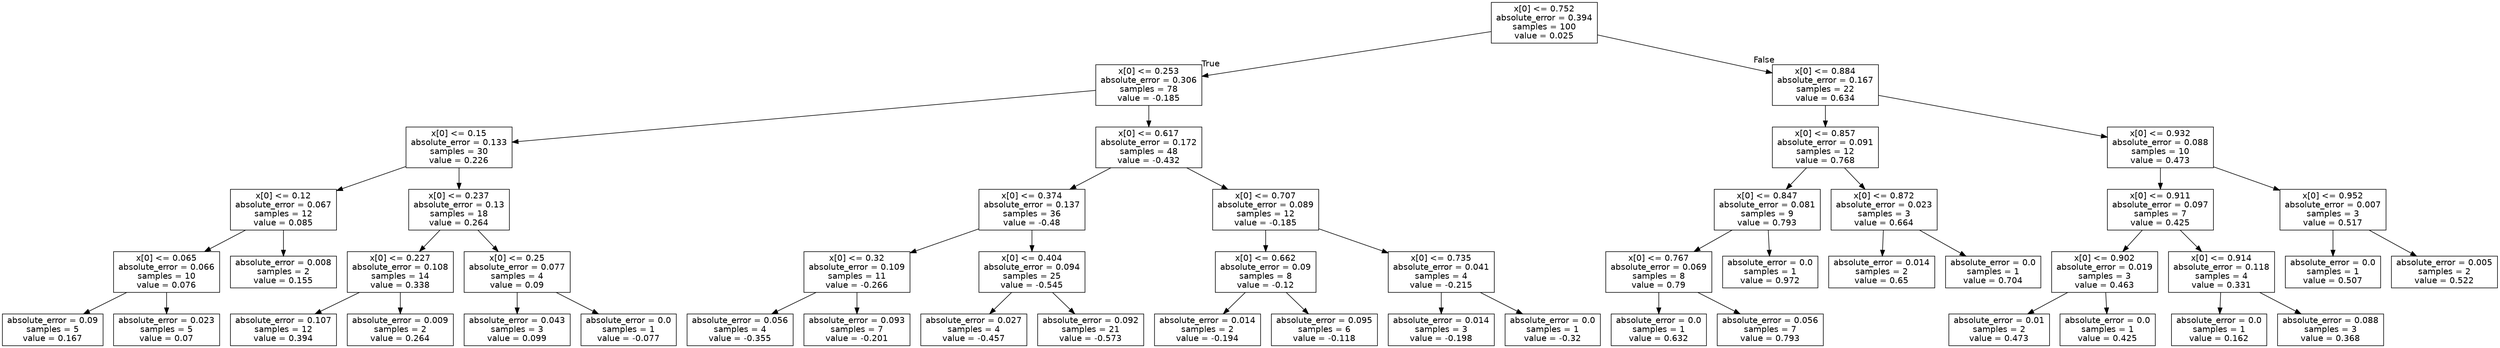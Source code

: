 digraph Tree {
node [shape=box, fontname="helvetica"] ;
edge [fontname="helvetica"] ;
0 [label="x[0] <= 0.752\nabsolute_error = 0.394\nsamples = 100\nvalue = 0.025"] ;
1 [label="x[0] <= 0.253\nabsolute_error = 0.306\nsamples = 78\nvalue = -0.185"] ;
0 -> 1 [labeldistance=2.5, labelangle=45, headlabel="True"] ;
2 [label="x[0] <= 0.15\nabsolute_error = 0.133\nsamples = 30\nvalue = 0.226"] ;
1 -> 2 ;
3 [label="x[0] <= 0.12\nabsolute_error = 0.067\nsamples = 12\nvalue = 0.085"] ;
2 -> 3 ;
4 [label="x[0] <= 0.065\nabsolute_error = 0.066\nsamples = 10\nvalue = 0.076"] ;
3 -> 4 ;
5 [label="absolute_error = 0.09\nsamples = 5\nvalue = 0.167"] ;
4 -> 5 ;
6 [label="absolute_error = 0.023\nsamples = 5\nvalue = 0.07"] ;
4 -> 6 ;
7 [label="absolute_error = 0.008\nsamples = 2\nvalue = 0.155"] ;
3 -> 7 ;
8 [label="x[0] <= 0.237\nabsolute_error = 0.13\nsamples = 18\nvalue = 0.264"] ;
2 -> 8 ;
9 [label="x[0] <= 0.227\nabsolute_error = 0.108\nsamples = 14\nvalue = 0.338"] ;
8 -> 9 ;
10 [label="absolute_error = 0.107\nsamples = 12\nvalue = 0.394"] ;
9 -> 10 ;
11 [label="absolute_error = 0.009\nsamples = 2\nvalue = 0.264"] ;
9 -> 11 ;
12 [label="x[0] <= 0.25\nabsolute_error = 0.077\nsamples = 4\nvalue = 0.09"] ;
8 -> 12 ;
13 [label="absolute_error = 0.043\nsamples = 3\nvalue = 0.099"] ;
12 -> 13 ;
14 [label="absolute_error = 0.0\nsamples = 1\nvalue = -0.077"] ;
12 -> 14 ;
15 [label="x[0] <= 0.617\nabsolute_error = 0.172\nsamples = 48\nvalue = -0.432"] ;
1 -> 15 ;
16 [label="x[0] <= 0.374\nabsolute_error = 0.137\nsamples = 36\nvalue = -0.48"] ;
15 -> 16 ;
17 [label="x[0] <= 0.32\nabsolute_error = 0.109\nsamples = 11\nvalue = -0.266"] ;
16 -> 17 ;
18 [label="absolute_error = 0.056\nsamples = 4\nvalue = -0.355"] ;
17 -> 18 ;
19 [label="absolute_error = 0.093\nsamples = 7\nvalue = -0.201"] ;
17 -> 19 ;
20 [label="x[0] <= 0.404\nabsolute_error = 0.094\nsamples = 25\nvalue = -0.545"] ;
16 -> 20 ;
21 [label="absolute_error = 0.027\nsamples = 4\nvalue = -0.457"] ;
20 -> 21 ;
22 [label="absolute_error = 0.092\nsamples = 21\nvalue = -0.573"] ;
20 -> 22 ;
23 [label="x[0] <= 0.707\nabsolute_error = 0.089\nsamples = 12\nvalue = -0.185"] ;
15 -> 23 ;
24 [label="x[0] <= 0.662\nabsolute_error = 0.09\nsamples = 8\nvalue = -0.12"] ;
23 -> 24 ;
25 [label="absolute_error = 0.014\nsamples = 2\nvalue = -0.194"] ;
24 -> 25 ;
26 [label="absolute_error = 0.095\nsamples = 6\nvalue = -0.118"] ;
24 -> 26 ;
27 [label="x[0] <= 0.735\nabsolute_error = 0.041\nsamples = 4\nvalue = -0.215"] ;
23 -> 27 ;
28 [label="absolute_error = 0.014\nsamples = 3\nvalue = -0.198"] ;
27 -> 28 ;
29 [label="absolute_error = 0.0\nsamples = 1\nvalue = -0.32"] ;
27 -> 29 ;
30 [label="x[0] <= 0.884\nabsolute_error = 0.167\nsamples = 22\nvalue = 0.634"] ;
0 -> 30 [labeldistance=2.5, labelangle=-45, headlabel="False"] ;
31 [label="x[0] <= 0.857\nabsolute_error = 0.091\nsamples = 12\nvalue = 0.768"] ;
30 -> 31 ;
32 [label="x[0] <= 0.847\nabsolute_error = 0.081\nsamples = 9\nvalue = 0.793"] ;
31 -> 32 ;
33 [label="x[0] <= 0.767\nabsolute_error = 0.069\nsamples = 8\nvalue = 0.79"] ;
32 -> 33 ;
34 [label="absolute_error = 0.0\nsamples = 1\nvalue = 0.632"] ;
33 -> 34 ;
35 [label="absolute_error = 0.056\nsamples = 7\nvalue = 0.793"] ;
33 -> 35 ;
36 [label="absolute_error = 0.0\nsamples = 1\nvalue = 0.972"] ;
32 -> 36 ;
37 [label="x[0] <= 0.872\nabsolute_error = 0.023\nsamples = 3\nvalue = 0.664"] ;
31 -> 37 ;
38 [label="absolute_error = 0.014\nsamples = 2\nvalue = 0.65"] ;
37 -> 38 ;
39 [label="absolute_error = 0.0\nsamples = 1\nvalue = 0.704"] ;
37 -> 39 ;
40 [label="x[0] <= 0.932\nabsolute_error = 0.088\nsamples = 10\nvalue = 0.473"] ;
30 -> 40 ;
41 [label="x[0] <= 0.911\nabsolute_error = 0.097\nsamples = 7\nvalue = 0.425"] ;
40 -> 41 ;
42 [label="x[0] <= 0.902\nabsolute_error = 0.019\nsamples = 3\nvalue = 0.463"] ;
41 -> 42 ;
43 [label="absolute_error = 0.01\nsamples = 2\nvalue = 0.473"] ;
42 -> 43 ;
44 [label="absolute_error = 0.0\nsamples = 1\nvalue = 0.425"] ;
42 -> 44 ;
45 [label="x[0] <= 0.914\nabsolute_error = 0.118\nsamples = 4\nvalue = 0.331"] ;
41 -> 45 ;
46 [label="absolute_error = 0.0\nsamples = 1\nvalue = 0.162"] ;
45 -> 46 ;
47 [label="absolute_error = 0.088\nsamples = 3\nvalue = 0.368"] ;
45 -> 47 ;
48 [label="x[0] <= 0.952\nabsolute_error = 0.007\nsamples = 3\nvalue = 0.517"] ;
40 -> 48 ;
49 [label="absolute_error = 0.0\nsamples = 1\nvalue = 0.507"] ;
48 -> 49 ;
50 [label="absolute_error = 0.005\nsamples = 2\nvalue = 0.522"] ;
48 -> 50 ;
}